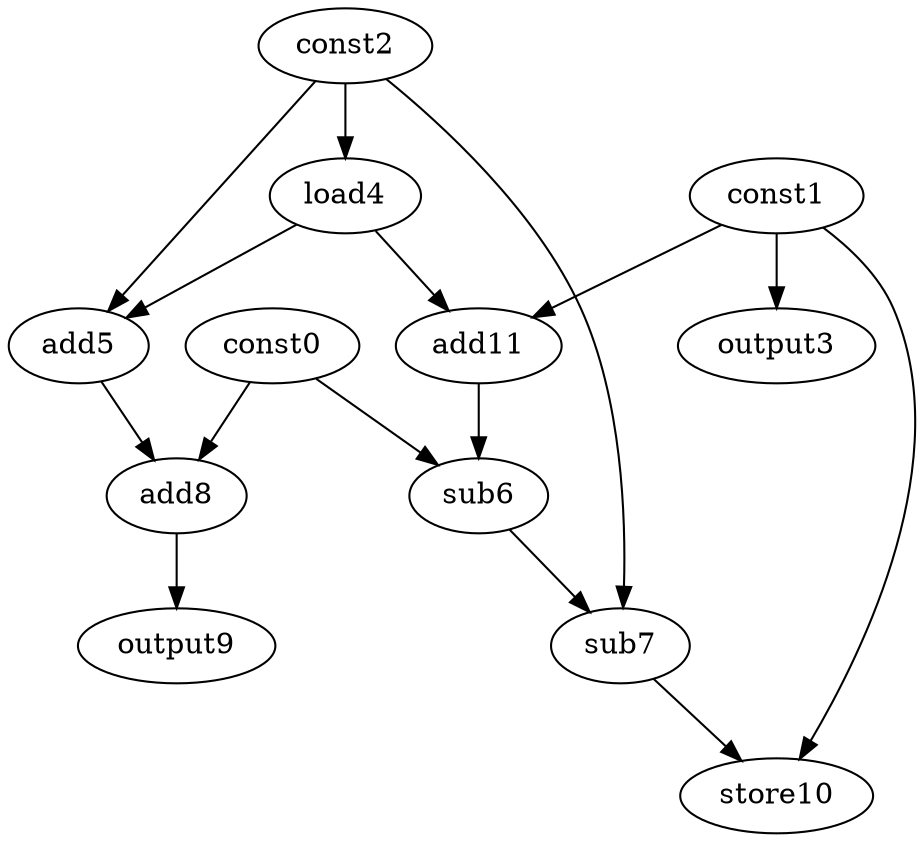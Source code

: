 digraph G { 
const0[opcode=const]; 
const1[opcode=const]; 
const2[opcode=const]; 
output3[opcode=output]; 
load4[opcode=load]; 
add5[opcode=add]; 
sub6[opcode=sub]; 
sub7[opcode=sub]; 
add8[opcode=add]; 
output9[opcode=output]; 
store10[opcode=store]; 
add11[opcode=add]; 
const1->output3[operand=0];
const2->load4[operand=0];
const2->add5[operand=0];
load4->add5[operand=1];
const1->add11[operand=0];
load4->add11[operand=1];
const0->sub6[operand=0];
add11->sub6[operand=1];
const0->add8[operand=0];
add5->add8[operand=1];
const2->sub7[operand=0];
sub6->sub7[operand=1];
add8->output9[operand=0];
sub7->store10[operand=0];
const1->store10[operand=1];
}
